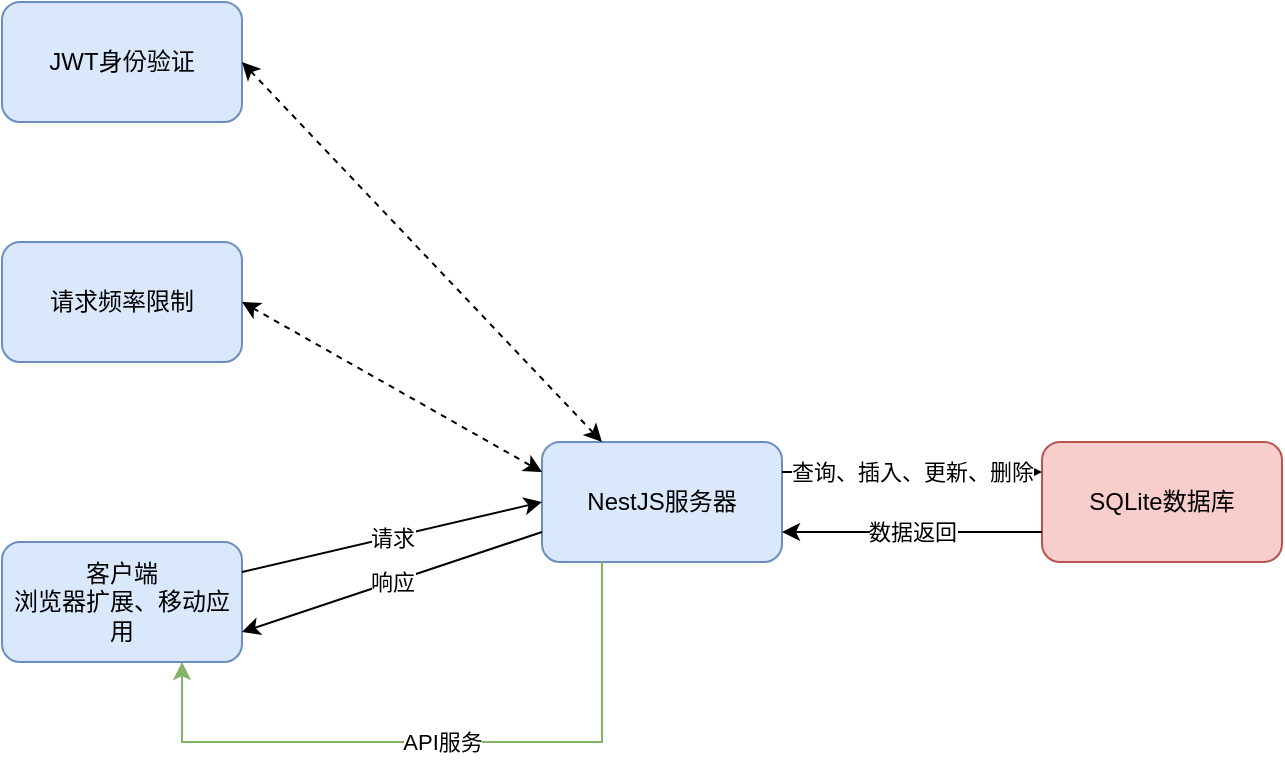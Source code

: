 <?xml version="1.0" encoding="UTF-8"?>
<mxfile version="21.7.5" type="device">
  <diagram id="system-architecture" name="系统架构图">
    <mxGraphModel dx="1422" dy="762" grid="1" gridSize="10" guides="1" tooltips="1" connect="1" arrows="1" fold="1" page="1" pageScale="1" pageWidth="827" pageHeight="1169" math="0" shadow="0">
      <root>
        <mxCell id="0"/>
        <mxCell id="1" parent="0"/>
        
        <!-- JWT身份验证 -->
        <mxCell id="jwt-auth" value="JWT身份验证" style="rounded=1;whiteSpace=wrap;html=1;fillColor=#dae8fc;strokeColor=#6c8ebf;" vertex="1" parent="1">
          <mxGeometry x="130" y="80" width="120" height="60" as="geometry"/>
        </mxCell>
        
        <!-- 请求频率限制 -->
        <mxCell id="rate-limit" value="请求频率限制" style="rounded=1;whiteSpace=wrap;html=1;fillColor=#dae8fc;strokeColor=#6c8ebf;" vertex="1" parent="1">
          <mxGeometry x="130" y="200" width="120" height="60" as="geometry"/>
        </mxCell>
        
        <!-- 客户端 -->
        <mxCell id="client" value="客户端&#xa;浏览器扩展、移动应用" style="rounded=1;whiteSpace=wrap;html=1;fillColor=#dae8fc;strokeColor=#6c8ebf;" vertex="1" parent="1">
          <mxGeometry x="130" y="350" width="120" height="60" as="geometry"/>
        </mxCell>
        
        <!-- NestJS服务器 -->
        <mxCell id="nestjs-server" value="NestJS服务器" style="rounded=1;whiteSpace=wrap;html=1;fillColor=#dae8fc;strokeColor=#6c8ebf;" vertex="1" parent="1">
          <mxGeometry x="400" y="300" width="120" height="60" as="geometry"/>
        </mxCell>
        
        <!-- SQLite数据库 -->
        <mxCell id="sqlite-db" value="SQLite数据库" style="rounded=1;whiteSpace=wrap;html=1;fillColor=#f8cecc;strokeColor=#b85450;" vertex="1" parent="1">
          <mxGeometry x="650" y="300" width="120" height="60" as="geometry"/>
        </mxCell>
        
        <!-- 连接线：JWT到NestJS -->
        <mxCell id="jwt-to-nestjs" value="" style="endArrow=classic;startArrow=classic;html=1;rounded=0;exitX=1;exitY=0.5;exitDx=0;exitDy=0;entryX=0.25;entryY=0;entryDx=0;entryDy=0;dashed=1;" edge="1" parent="1" source="jwt-auth" target="nestjs-server">
          <mxGeometry width="50" height="50" relative="1" as="geometry">
            <mxPoint x="390" y="410" as="sourcePoint"/>
            <mxPoint x="440" y="360" as="targetPoint"/>
            <Array as="points"/>
          </mxGeometry>
        </mxCell>
        
        <!-- 连接线：频率限制到NestJS -->
        <mxCell id="rate-to-nestjs" value="" style="endArrow=classic;startArrow=classic;html=1;rounded=0;exitX=1;exitY=0.5;exitDx=0;exitDy=0;entryX=0;entryY=0.25;entryDx=0;entryDy=0;dashed=1;" edge="1" parent="1" source="rate-limit" target="nestjs-server">
          <mxGeometry width="50" height="50" relative="1" as="geometry">
            <mxPoint x="390" y="410" as="sourcePoint"/>
            <mxPoint x="440" y="360" as="targetPoint"/>
          </mxGeometry>
        </mxCell>
        
        <!-- 连接线：客户端到NestJS -->
        <mxCell id="client-to-nestjs-1" value="请求" style="endArrow=classic;html=1;rounded=0;exitX=1;exitY=0.25;exitDx=0;exitDy=0;entryX=0;entryY=0.5;entryDx=0;entryDy=0;" edge="1" parent="1" source="client" target="nestjs-server">
          <mxGeometry width="50" height="50" relative="1" as="geometry">
            <mxPoint x="390" y="410" as="sourcePoint"/>
            <mxPoint x="440" y="360" as="targetPoint"/>
          </mxGeometry>
        </mxCell>
        
        <!-- 连接线：NestJS到客户端 -->
        <mxCell id="nestjs-to-client" value="响应" style="endArrow=classic;html=1;rounded=0;exitX=0;exitY=0.75;exitDx=0;exitDy=0;entryX=1;entryY=0.75;entryDx=0;entryDy=0;" edge="1" parent="1" source="nestjs-server" target="client">
          <mxGeometry width="50" height="50" relative="1" as="geometry">
            <mxPoint x="390" y="410" as="sourcePoint"/>
            <mxPoint x="440" y="360" as="targetPoint"/>
          </mxGeometry>
        </mxCell>
        
        <!-- 连接线：NestJS到客户端API服务 -->
        <mxCell id="nestjs-to-client-api" value="API服务" style="endArrow=classic;html=1;rounded=0;exitX=0.25;exitY=1;exitDx=0;exitDy=0;entryX=0.75;entryY=1;entryDx=0;entryDy=0;fillColor=#d5e8d4;strokeColor=#82b366;" edge="1" parent="1" source="nestjs-server" target="client">
          <mxGeometry width="50" height="50" relative="1" as="geometry">
            <mxPoint x="390" y="410" as="sourcePoint"/>
            <mxPoint x="440" y="360" as="targetPoint"/>
            <Array as="points">
              <mxPoint x="430" y="450"/>
              <mxPoint x="220" y="450"/>
            </Array>
          </mxGeometry>
        </mxCell>
        
        <!-- 连接线：NestJS到SQLite查询 -->
        <mxCell id="nestjs-to-sqlite-query" value="查询、插入、更新、删除" style="endArrow=classic;html=1;rounded=0;exitX=1;exitY=0.25;exitDx=0;exitDy=0;entryX=0;entryY=0.25;entryDx=0;entryDy=0;" edge="1" parent="1" source="nestjs-server" target="sqlite-db">
          <mxGeometry width="50" height="50" relative="1" as="geometry">
            <mxPoint x="390" y="410" as="sourcePoint"/>
            <mxPoint x="440" y="360" as="targetPoint"/>
          </mxGeometry>
        </mxCell>
        
        <!-- 连接线：SQLite到NestJS数据返回 -->
        <mxCell id="sqlite-to-nestjs-data" value="数据返回" style="endArrow=classic;html=1;rounded=0;exitX=0;exitY=0.75;exitDx=0;exitDy=0;entryX=1;entryY=0.75;entryDx=0;entryDy=0;" edge="1" parent="1" source="sqlite-db" target="nestjs-server">
          <mxGeometry width="50" height="50" relative="1" as="geometry">
            <mxPoint x="390" y="410" as="sourcePoint"/>
            <mxPoint x="440" y="360" as="targetPoint"/>
          </mxGeometry>
        </mxCell>
        
      </root>
    </mxGraphModel>
  </diagram>
</mxfile>